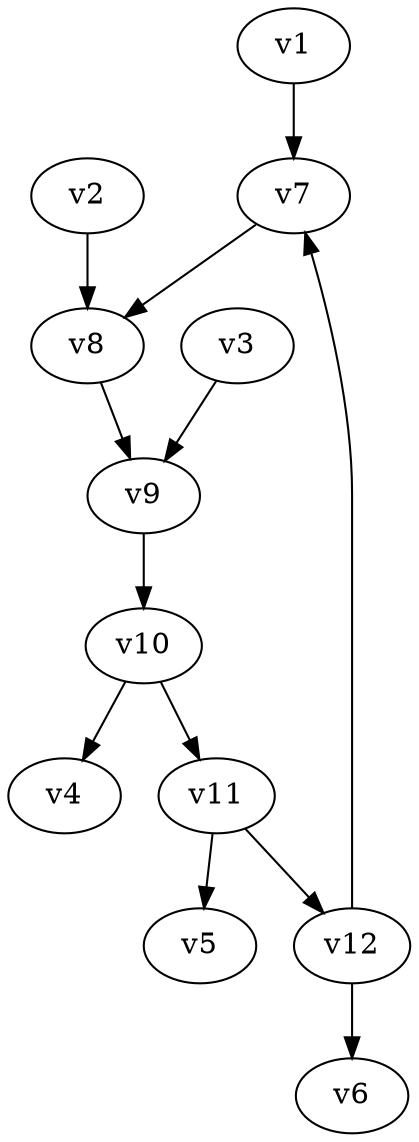 digraph hexagon_0 {
overall_factor=1;
multiplicity_factor=1;
v1;
v2;
v3;
v4;
v5;
v6;
v7 [int_id="V_3_SCALAR_000"];
v8 [int_id="V_3_SCALAR_000"];
v9 [int_id="V_3_SCALAR_000"];
v10 [int_id="V_3_SCALAR_000"];
v11 [int_id="V_3_SCALAR_000"];
v12 [int_id="V_3_SCALAR_000"];
v1 -> v7 [pdg=1000, name=p1, mom=p1];
v2 -> v8 [pdg=1000, name=p2, mom=p2];
v3 -> v9 [pdg=1000, name=p3, mom=p3];
v10 -> v4 [pdg=1000, name=p4, mom=p4];
v11 -> v5 [pdg=1000, name=p5, mom=p5];
v12 -> v6 [pdg=1000, name=p6, mom=p6];
v7 -> v8 [pdg=1000, name=q1];
v8 -> v9 [pdg=1000, name=q2];
v9 -> v10 [pdg=1000, name=q3];
v10 -> v11 [pdg=1000, name=q4];
v11 -> v12 [pdg=1000, name=q5, lmb_index=0];
v12 -> v7 [pdg=1000, name=q6];
}
